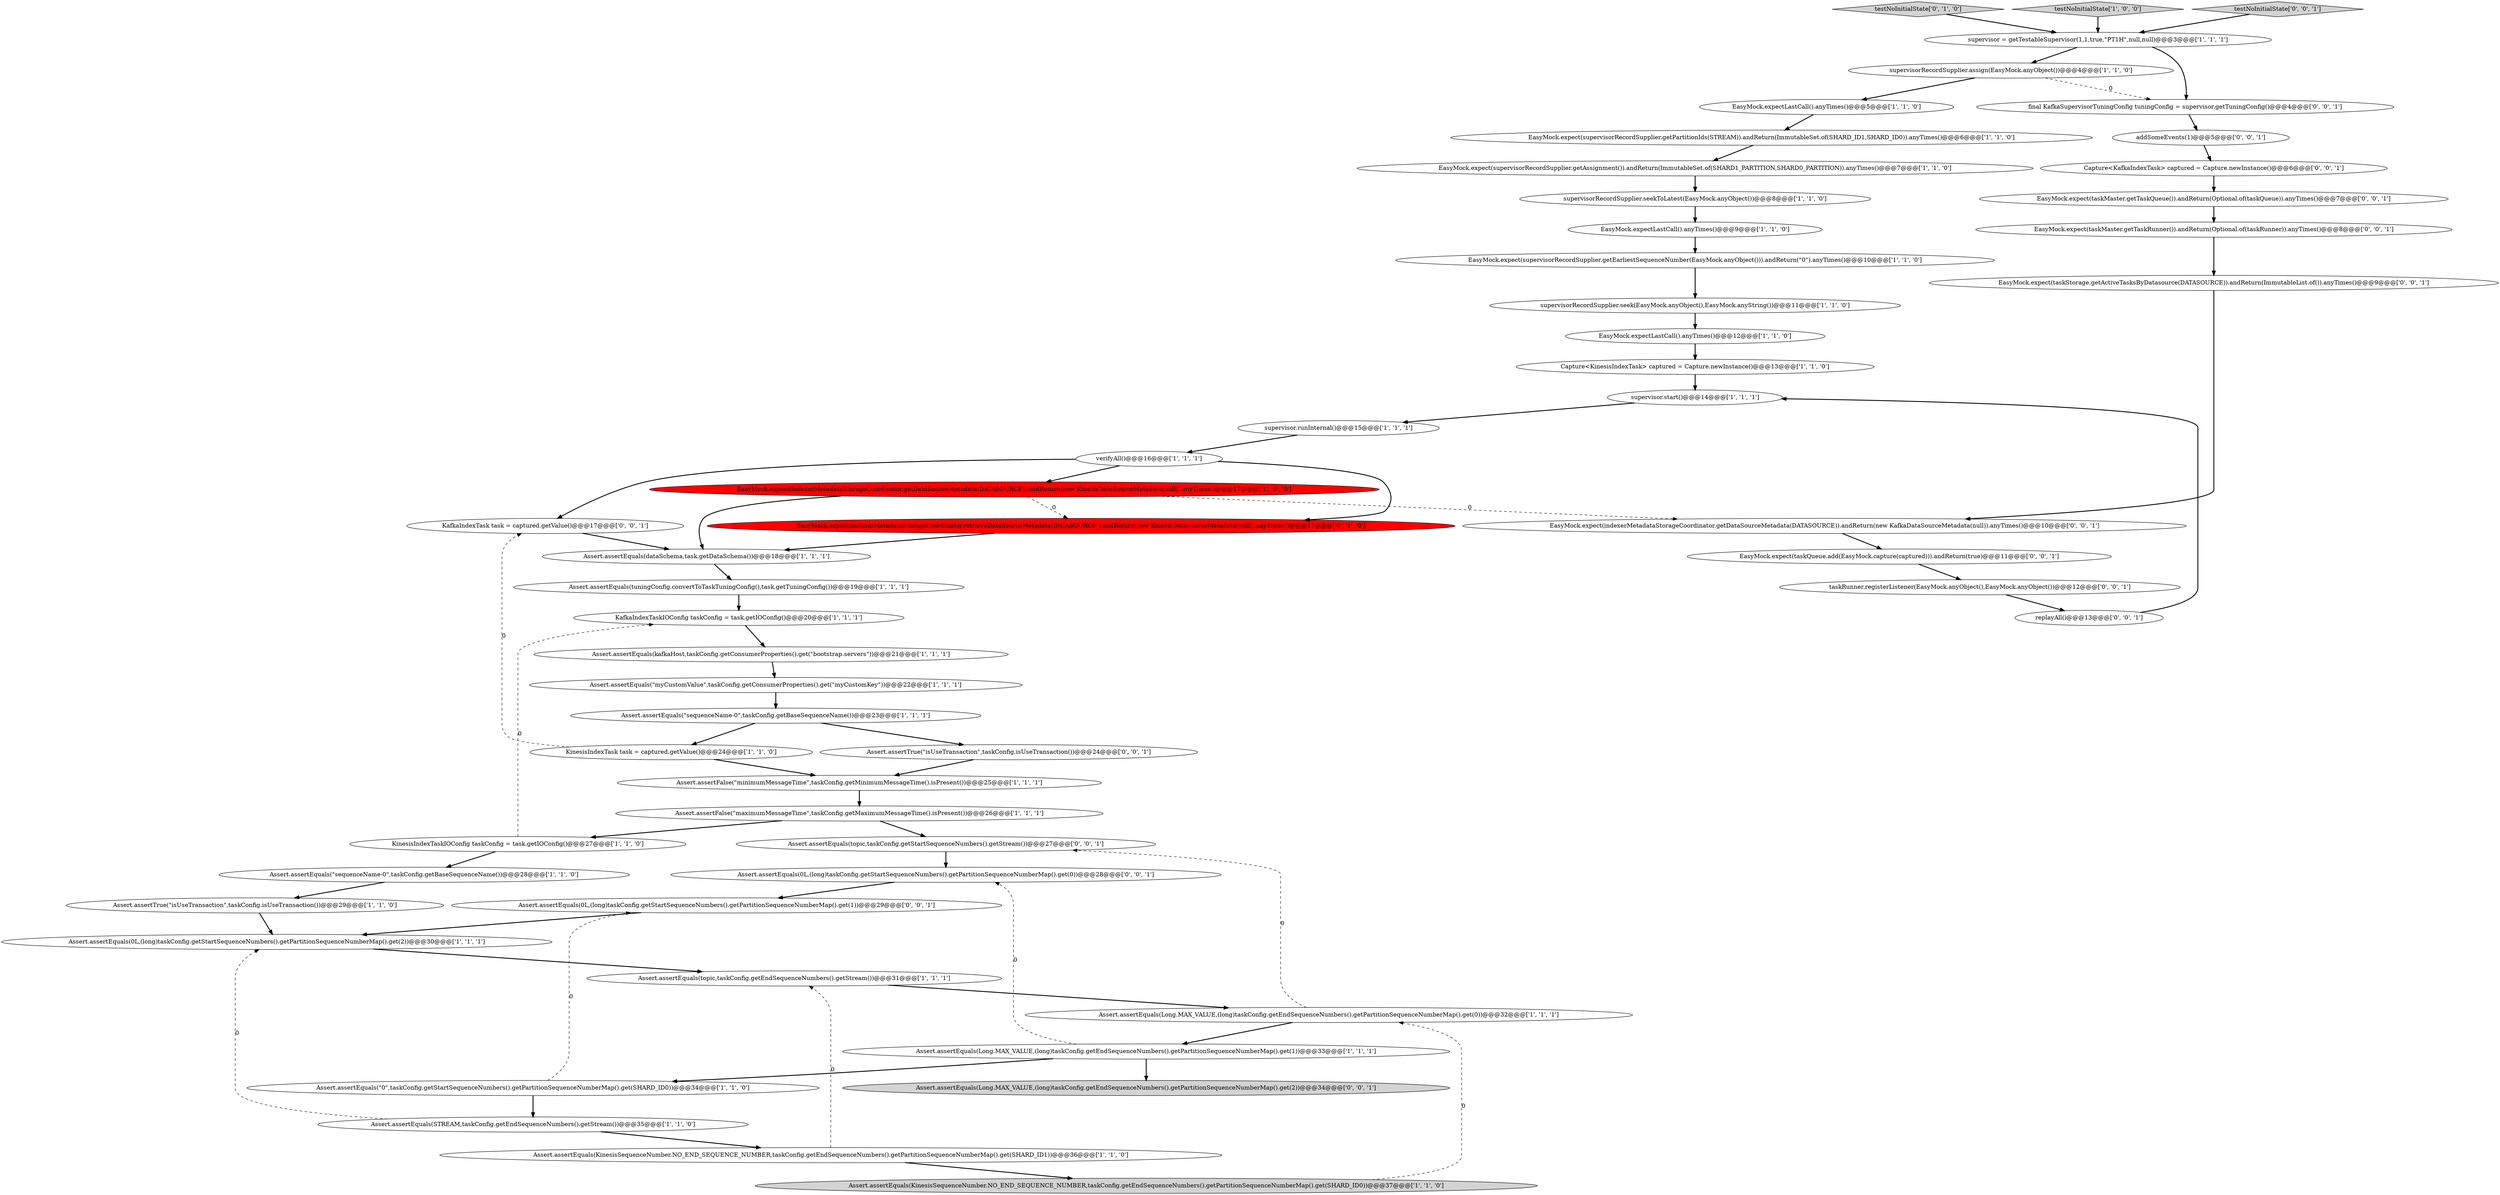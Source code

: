 digraph {
25 [style = filled, label = "EasyMock.expect(supervisorRecordSupplier.getAssignment()).andReturn(ImmutableSet.of(SHARD1_PARTITION,SHARD0_PARTITION)).anyTimes()@@@7@@@['1', '1', '0']", fillcolor = white, shape = ellipse image = "AAA0AAABBB1BBB"];
30 [style = filled, label = "supervisorRecordSupplier.seek(EasyMock.anyObject(),EasyMock.anyString())@@@11@@@['1', '1', '0']", fillcolor = white, shape = ellipse image = "AAA0AAABBB1BBB"];
13 [style = filled, label = "Assert.assertEquals(Long.MAX_VALUE,(long)taskConfig.getEndSequenceNumbers().getPartitionSequenceNumberMap().get(0))@@@32@@@['1', '1', '1']", fillcolor = white, shape = ellipse image = "AAA0AAABBB1BBB"];
4 [style = filled, label = "EasyMock.expectLastCall().anyTimes()@@@5@@@['1', '1', '0']", fillcolor = white, shape = ellipse image = "AAA0AAABBB1BBB"];
20 [style = filled, label = "Assert.assertEquals(KinesisSequenceNumber.NO_END_SEQUENCE_NUMBER,taskConfig.getEndSequenceNumbers().getPartitionSequenceNumberMap().get(SHARD_ID1))@@@36@@@['1', '1', '0']", fillcolor = white, shape = ellipse image = "AAA0AAABBB1BBB"];
29 [style = filled, label = "verifyAll()@@@16@@@['1', '1', '1']", fillcolor = white, shape = ellipse image = "AAA0AAABBB1BBB"];
47 [style = filled, label = "EasyMock.expect(taskMaster.getTaskQueue()).andReturn(Optional.of(taskQueue)).anyTimes()@@@7@@@['0', '0', '1']", fillcolor = white, shape = ellipse image = "AAA0AAABBB3BBB"];
52 [style = filled, label = "taskRunner.registerListener(EasyMock.anyObject(),EasyMock.anyObject())@@@12@@@['0', '0', '1']", fillcolor = white, shape = ellipse image = "AAA0AAABBB3BBB"];
37 [style = filled, label = "testNoInitialState['0', '1', '0']", fillcolor = lightgray, shape = diamond image = "AAA0AAABBB2BBB"];
1 [style = filled, label = "Assert.assertEquals(0L,(long)taskConfig.getStartSequenceNumbers().getPartitionSequenceNumberMap().get(2))@@@30@@@['1', '1', '1']", fillcolor = white, shape = ellipse image = "AAA0AAABBB1BBB"];
40 [style = filled, label = "Assert.assertEquals(0L,(long)taskConfig.getStartSequenceNumbers().getPartitionSequenceNumberMap().get(0))@@@28@@@['0', '0', '1']", fillcolor = white, shape = ellipse image = "AAA0AAABBB3BBB"];
46 [style = filled, label = "KafkaIndexTask task = captured.getValue()@@@17@@@['0', '0', '1']", fillcolor = white, shape = ellipse image = "AAA0AAABBB3BBB"];
48 [style = filled, label = "EasyMock.expect(taskQueue.add(EasyMock.capture(captured))).andReturn(true)@@@11@@@['0', '0', '1']", fillcolor = white, shape = ellipse image = "AAA0AAABBB3BBB"];
18 [style = filled, label = "supervisor = getTestableSupervisor(1,1,true,\"PT1H\",null,null)@@@3@@@['1', '1', '1']", fillcolor = white, shape = ellipse image = "AAA0AAABBB1BBB"];
38 [style = filled, label = "Assert.assertEquals(0L,(long)taskConfig.getStartSequenceNumbers().getPartitionSequenceNumberMap().get(1))@@@29@@@['0', '0', '1']", fillcolor = white, shape = ellipse image = "AAA0AAABBB3BBB"];
16 [style = filled, label = "Assert.assertEquals(\"myCustomValue\",taskConfig.getConsumerProperties().get(\"myCustomKey\"))@@@22@@@['1', '1', '1']", fillcolor = white, shape = ellipse image = "AAA0AAABBB1BBB"];
39 [style = filled, label = "Assert.assertEquals(topic,taskConfig.getStartSequenceNumbers().getStream())@@@27@@@['0', '0', '1']", fillcolor = white, shape = ellipse image = "AAA0AAABBB3BBB"];
2 [style = filled, label = "EasyMock.expect(indexerMetadataStorageCoordinator.getDataSourceMetadata(DATASOURCE)).andReturn(new KinesisDataSourceMetadata(null)).anyTimes()@@@17@@@['1', '0', '0']", fillcolor = red, shape = ellipse image = "AAA1AAABBB1BBB"];
33 [style = filled, label = "EasyMock.expect(supervisorRecordSupplier.getEarliestSequenceNumber(EasyMock.anyObject())).andReturn(\"0\").anyTimes()@@@10@@@['1', '1', '0']", fillcolor = white, shape = ellipse image = "AAA0AAABBB1BBB"];
44 [style = filled, label = "Assert.assertEquals(Long.MAX_VALUE,(long)taskConfig.getEndSequenceNumbers().getPartitionSequenceNumberMap().get(2))@@@34@@@['0', '0', '1']", fillcolor = lightgray, shape = ellipse image = "AAA0AAABBB3BBB"];
23 [style = filled, label = "Assert.assertEquals(topic,taskConfig.getEndSequenceNumbers().getStream())@@@31@@@['1', '1', '1']", fillcolor = white, shape = ellipse image = "AAA0AAABBB1BBB"];
8 [style = filled, label = "KafkaIndexTaskIOConfig taskConfig = task.getIOConfig()@@@20@@@['1', '1', '1']", fillcolor = white, shape = ellipse image = "AAA0AAABBB1BBB"];
17 [style = filled, label = "Assert.assertEquals(STREAM,taskConfig.getEndSequenceNumbers().getStream())@@@35@@@['1', '1', '0']", fillcolor = white, shape = ellipse image = "AAA0AAABBB1BBB"];
50 [style = filled, label = "Assert.assertTrue(\"isUseTransaction\",taskConfig.isUseTransaction())@@@24@@@['0', '0', '1']", fillcolor = white, shape = ellipse image = "AAA0AAABBB3BBB"];
42 [style = filled, label = "EasyMock.expect(indexerMetadataStorageCoordinator.getDataSourceMetadata(DATASOURCE)).andReturn(new KafkaDataSourceMetadata(null)).anyTimes()@@@10@@@['0', '0', '1']", fillcolor = white, shape = ellipse image = "AAA0AAABBB3BBB"];
35 [style = filled, label = "Assert.assertEquals(Long.MAX_VALUE,(long)taskConfig.getEndSequenceNumbers().getPartitionSequenceNumberMap().get(1))@@@33@@@['1', '1', '1']", fillcolor = white, shape = ellipse image = "AAA0AAABBB1BBB"];
12 [style = filled, label = "supervisor.runInternal()@@@15@@@['1', '1', '1']", fillcolor = white, shape = ellipse image = "AAA0AAABBB1BBB"];
21 [style = filled, label = "Assert.assertEquals(\"0\",taskConfig.getStartSequenceNumbers().getPartitionSequenceNumberMap().get(SHARD_ID0))@@@34@@@['1', '1', '0']", fillcolor = white, shape = ellipse image = "AAA0AAABBB1BBB"];
31 [style = filled, label = "Assert.assertEquals(\"sequenceName-0\",taskConfig.getBaseSequenceName())@@@28@@@['1', '1', '0']", fillcolor = white, shape = ellipse image = "AAA0AAABBB1BBB"];
27 [style = filled, label = "supervisorRecordSupplier.seekToLatest(EasyMock.anyObject())@@@8@@@['1', '1', '0']", fillcolor = white, shape = ellipse image = "AAA0AAABBB1BBB"];
54 [style = filled, label = "EasyMock.expect(taskMaster.getTaskRunner()).andReturn(Optional.of(taskRunner)).anyTimes()@@@8@@@['0', '0', '1']", fillcolor = white, shape = ellipse image = "AAA0AAABBB3BBB"];
45 [style = filled, label = "replayAll()@@@13@@@['0', '0', '1']", fillcolor = white, shape = ellipse image = "AAA0AAABBB3BBB"];
7 [style = filled, label = "Assert.assertEquals(tuningConfig.convertToTaskTuningConfig(),task.getTuningConfig())@@@19@@@['1', '1', '1']", fillcolor = white, shape = ellipse image = "AAA0AAABBB1BBB"];
10 [style = filled, label = "Assert.assertTrue(\"isUseTransaction\",taskConfig.isUseTransaction())@@@29@@@['1', '1', '0']", fillcolor = white, shape = ellipse image = "AAA0AAABBB1BBB"];
15 [style = filled, label = "Assert.assertFalse(\"maximumMessageTime\",taskConfig.getMaximumMessageTime().isPresent())@@@26@@@['1', '1', '1']", fillcolor = white, shape = ellipse image = "AAA0AAABBB1BBB"];
22 [style = filled, label = "EasyMock.expectLastCall().anyTimes()@@@12@@@['1', '1', '0']", fillcolor = white, shape = ellipse image = "AAA0AAABBB1BBB"];
26 [style = filled, label = "KinesisIndexTaskIOConfig taskConfig = task.getIOConfig()@@@27@@@['1', '1', '0']", fillcolor = white, shape = ellipse image = "AAA0AAABBB1BBB"];
19 [style = filled, label = "Assert.assertEquals(KinesisSequenceNumber.NO_END_SEQUENCE_NUMBER,taskConfig.getEndSequenceNumbers().getPartitionSequenceNumberMap().get(SHARD_ID0))@@@37@@@['1', '1', '0']", fillcolor = lightgray, shape = ellipse image = "AAA0AAABBB1BBB"];
28 [style = filled, label = "EasyMock.expectLastCall().anyTimes()@@@9@@@['1', '1', '0']", fillcolor = white, shape = ellipse image = "AAA0AAABBB1BBB"];
6 [style = filled, label = "supervisorRecordSupplier.assign(EasyMock.anyObject())@@@4@@@['1', '1', '0']", fillcolor = white, shape = ellipse image = "AAA0AAABBB1BBB"];
32 [style = filled, label = "EasyMock.expect(supervisorRecordSupplier.getPartitionIds(STREAM)).andReturn(ImmutableSet.of(SHARD_ID1,SHARD_ID0)).anyTimes()@@@6@@@['1', '1', '0']", fillcolor = white, shape = ellipse image = "AAA0AAABBB1BBB"];
34 [style = filled, label = "Assert.assertEquals(dataSchema,task.getDataSchema())@@@18@@@['1', '1', '1']", fillcolor = white, shape = ellipse image = "AAA0AAABBB1BBB"];
5 [style = filled, label = "testNoInitialState['1', '0', '0']", fillcolor = lightgray, shape = diamond image = "AAA0AAABBB1BBB"];
51 [style = filled, label = "testNoInitialState['0', '0', '1']", fillcolor = lightgray, shape = diamond image = "AAA0AAABBB3BBB"];
11 [style = filled, label = "Assert.assertEquals(\"sequenceName-0\",taskConfig.getBaseSequenceName())@@@23@@@['1', '1', '1']", fillcolor = white, shape = ellipse image = "AAA0AAABBB1BBB"];
0 [style = filled, label = "Assert.assertFalse(\"minimumMessageTime\",taskConfig.getMinimumMessageTime().isPresent())@@@25@@@['1', '1', '1']", fillcolor = white, shape = ellipse image = "AAA0AAABBB1BBB"];
53 [style = filled, label = "addSomeEvents(1)@@@5@@@['0', '0', '1']", fillcolor = white, shape = ellipse image = "AAA0AAABBB3BBB"];
3 [style = filled, label = "Assert.assertEquals(kafkaHost,taskConfig.getConsumerProperties().get(\"bootstrap.servers\"))@@@21@@@['1', '1', '1']", fillcolor = white, shape = ellipse image = "AAA0AAABBB1BBB"];
43 [style = filled, label = "EasyMock.expect(taskStorage.getActiveTasksByDatasource(DATASOURCE)).andReturn(ImmutableList.of()).anyTimes()@@@9@@@['0', '0', '1']", fillcolor = white, shape = ellipse image = "AAA0AAABBB3BBB"];
24 [style = filled, label = "Capture<KinesisIndexTask> captured = Capture.newInstance()@@@13@@@['1', '1', '0']", fillcolor = white, shape = ellipse image = "AAA0AAABBB1BBB"];
9 [style = filled, label = "supervisor.start()@@@14@@@['1', '1', '1']", fillcolor = white, shape = ellipse image = "AAA0AAABBB1BBB"];
49 [style = filled, label = "Capture<KafkaIndexTask> captured = Capture.newInstance()@@@6@@@['0', '0', '1']", fillcolor = white, shape = ellipse image = "AAA0AAABBB3BBB"];
41 [style = filled, label = "final KafkaSupervisorTuningConfig tuningConfig = supervisor.getTuningConfig()@@@4@@@['0', '0', '1']", fillcolor = white, shape = ellipse image = "AAA0AAABBB3BBB"];
36 [style = filled, label = "EasyMock.expect(indexerMetadataStorageCoordinator.retrieveDataSourceMetadata(DATASOURCE)).andReturn(new KinesisDataSourceMetadata(null)).anyTimes()@@@17@@@['0', '1', '0']", fillcolor = red, shape = ellipse image = "AAA1AAABBB2BBB"];
14 [style = filled, label = "KinesisIndexTask task = captured.getValue()@@@24@@@['1', '1', '0']", fillcolor = white, shape = ellipse image = "AAA0AAABBB1BBB"];
29->36 [style = bold, label=""];
2->42 [style = dashed, label="0"];
30->22 [style = bold, label=""];
16->11 [style = bold, label=""];
46->34 [style = bold, label=""];
35->44 [style = bold, label=""];
11->14 [style = bold, label=""];
54->43 [style = bold, label=""];
27->28 [style = bold, label=""];
19->13 [style = dashed, label="0"];
8->3 [style = bold, label=""];
2->34 [style = bold, label=""];
43->42 [style = bold, label=""];
35->40 [style = dashed, label="0"];
34->7 [style = bold, label=""];
52->45 [style = bold, label=""];
17->1 [style = dashed, label="0"];
21->38 [style = dashed, label="0"];
5->18 [style = bold, label=""];
42->48 [style = bold, label=""];
3->16 [style = bold, label=""];
40->38 [style = bold, label=""];
7->8 [style = bold, label=""];
14->46 [style = dashed, label="0"];
35->21 [style = bold, label=""];
0->15 [style = bold, label=""];
1->23 [style = bold, label=""];
38->1 [style = bold, label=""];
15->26 [style = bold, label=""];
49->47 [style = bold, label=""];
26->8 [style = dashed, label="0"];
41->53 [style = bold, label=""];
53->49 [style = bold, label=""];
25->27 [style = bold, label=""];
48->52 [style = bold, label=""];
6->4 [style = bold, label=""];
13->39 [style = dashed, label="0"];
26->31 [style = bold, label=""];
29->2 [style = bold, label=""];
12->29 [style = bold, label=""];
28->33 [style = bold, label=""];
14->0 [style = bold, label=""];
47->54 [style = bold, label=""];
2->36 [style = dashed, label="0"];
18->6 [style = bold, label=""];
23->13 [style = bold, label=""];
31->10 [style = bold, label=""];
50->0 [style = bold, label=""];
39->40 [style = bold, label=""];
29->46 [style = bold, label=""];
15->39 [style = bold, label=""];
6->41 [style = dashed, label="0"];
32->25 [style = bold, label=""];
20->23 [style = dashed, label="0"];
51->18 [style = bold, label=""];
33->30 [style = bold, label=""];
37->18 [style = bold, label=""];
11->50 [style = bold, label=""];
9->12 [style = bold, label=""];
18->41 [style = bold, label=""];
22->24 [style = bold, label=""];
20->19 [style = bold, label=""];
10->1 [style = bold, label=""];
13->35 [style = bold, label=""];
21->17 [style = bold, label=""];
45->9 [style = bold, label=""];
36->34 [style = bold, label=""];
4->32 [style = bold, label=""];
24->9 [style = bold, label=""];
17->20 [style = bold, label=""];
}
